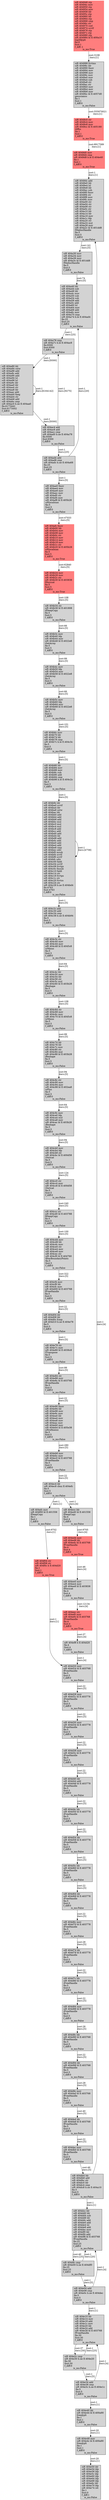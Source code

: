 digraph "" {
	node [label="\N",
		shape=record,
		style=filled
	];
	"BB <sift> 0x404948 - 0x404984 type: bl"	[color="#ff7e7e",
		label="sift 404948 stp  
\lsift 40494c mov  
\lsift 404950 stp  
\lsift 404954 mov  
\lsift 404958 ldr  
\lsift 40495c stp  
\lsift 404960 \
ldr  
\lsift 404964 stp  
\lsift 404968 cmp  
\lsift 40496c str  
\lsift 404970 csel  
\lsift 404974 scvtf  
\lsift 404978 stp  
\lsift \
40497c stp  
\lsift 404980 stp  
\lsift 404984 bl E:400a10 
\llog2f@plt\lfin:0\lfout:1\lf_diff:-1\lis_ms:True"];
	"BB <sift> 0x404988 - 0x4049bc type: bl"	[label="sift 404988 fcvtms  
\lsift 40498c ldr  
\lsift 404990 fmov  
\lsift 404994 mov  
\lsift 404998 mov  
\lsift 40499c mov  
\lsift \
4049a0 mov  
\lsift 4049a4 sub  
\lsift 4049a8 str  
\lsift 4049ac str  
\lsift 4049b0 mov  
\lsift 4049b4 mov  
\lsift 4049b8 mov  
\lsift \
4049bc bl E:4057d0 
\lgaussianss\lfin:1\lfout:1\lf_diff:0\lis_ms:False"];
	"BB <sift> 0x404948 - 0x404984 type: bl" -> "BB <sift> 0x404988 - 0x4049bc type: bl"	[label="cost:3108\liters:[1]"];
	"BB <sift> 0x4049c0 - 0x4049cc type: bl"	[color="#ff7e7e",
		label="sift 4049c0 str  
\lsift 4049c4 mov  
\lsift 4049c8 mov  
\lsift 4049cc bl E:405180 
\ldiffss\lfin:1\lfout:1\lf_diff:0\lis_ms:True"];
	"BB <sift> 0x404988 - 0x4049bc type: bl" -> "BB <sift> 0x4049c0 - 0x4049cc type: bl"	[label="cost:555970021\liters:[1]"];
	"BB <sift> 0x4049d0 - 0x4049d8 type: b.le"	[color="#ff7e7e",
		label="sift 4049d0 mov  
\lsift 4049d4 cmp  
\lsift 4049d8 b.le E:404e40 \lfin:1\lfout:1\lf_diff:0\lis_ms:True"];
	"BB <sift> 0x4049c0 - 0x4049cc type: bl" -> "BB <sift> 0x4049d0 - 0x4049d8 type: b.le"	[label="cost:8917589\liters:[1]"];
	"BB <sift> 0x4049dc - 0x404a2c type: bl"	[label="sift 4049dc add  
\lsift 4049e0 ldr  
\lsift 4049e4 lsl  
\lsift 4049e8 ldr  
\lsift 4049ec sub  
\lsift 4049f0 fmov  
\lsift 4049f4 \
str  
\lsift 4049f8 mov  
\lsift 4049fc mov  
\lsift 404a00 str  
\lsift 404a04 str  
\lsift 404a08 str  
\lsift 404a0c str  
\lsift \
404a10 ldr  
\lsift 404a14 ldr  
\lsift 404a18 mov  
\lsift 404a1c ldp  
\lsift 404a20 str  
\lsift 404a24 mul  
\lsift 404a28 mov  
\lsift \
404a2c bl E:401dd8 
\lfMallocHandle\lfin:5\lfout:5\lf_diff:0\lis_ms:False"];
	"BB <sift> 0x4049d0 - 0x4049d8 type: b.le" -> "BB <sift> 0x4049dc - 0x404a2c type: bl"	[label="cost:1\liters:[1]"];
	"BB <sift> 0x404e40 - 0x404e44 type: bl"	[label="sift 404e40 ldr  
\lsift 404e44 bl E:400a90 
\lfree@plt\lfin:1\lfout:1\lf_diff:0\lis_ms:False"];
	"BB <sift> 0x404e48 - 0x404e4c type: bl"	[label="sift 404e48 mov  
\lsift 404e4c bl E:400a90 
\lfree@plt\lfin:1\lfout:1\lf_diff:0\lis_ms:False"];
	"BB <sift> 0x404e40 - 0x404e44 type: bl" -> "BB <sift> 0x404e48 - 0x404e4c type: bl"	[label="cost:20\liters:[1]"];
	"BB <sift> 0x404a30 - 0x404a3c type: bl"	[label="sift 404a30 mov  
\lsift 404a34 mov  
\lsift 404a38 mov  
\lsift 404a3c bl E:401dd8 
\lfMallocHandle\lfin:5\lfout:5\lf_diff:0\lis_\
ms:False"];
	"BB <sift> 0x4049dc - 0x404a2c type: bl" -> "BB <sift> 0x404a30 - 0x404a3c type: bl"	[label="cost:141\liters:[5]"];
	"BB <sift> 0x404a40 - 0x404a74 type: b.le"	[label="sift 404a40 ldr  
\lsift 404a44 sub  
\lsift 404a48 ldr  
\lsift 404a4c mov  
\lsift 404a50 sub  
\lsift 404a54 sub  
\lsift 404a58 \
add  
\lsift 404a5c add  
\lsift 404a60 lsl  
\lsift 404a64 mov  
\lsift 404a68 add  
\lsift 404a6c mov  
\lsift 404a70 cmp  
\lsift \
404a74 b.le E:404ad4 \lfin:25\lfout:25\lf_diff:0\lis_ms:False"];
	"BB <sift> 0x404a30 - 0x404a3c type: bl" -> "BB <sift> 0x404a40 - 0x404a74 type: b.le"	[label="cost:74\liters:[5]"];
	"BB <sift> 0x404a78 - 0x404a7c type: b.le"	[label="sift 404a78 cmp  
\lsift 404a7c b.le E:404ac8 \lfin:9300\lfout:9300\lf_diff:0\lis_ms:False"];
	"BB <sift> 0x404a40 - 0x404a74 type: b.le" -> "BB <sift> 0x404a78 - 0x404a7c type: b.le"	[label="cost:1\liters:[25]"];
	"BB <sift> 0x404ad4 - 0x404adc type: b.ne"	[label="sift 404ad4 add  
\lsift 404ad8 cmp  
\lsift 404adc b.ne E:404a68 \lfin:25\lfout:25\lf_diff:0\lis_ms:False"];
	"BB <sift> 0x404ad4 - 0x404adc type: b.ne" -> "BB <sift> 0x404a40 - 0x404a74 type: b.le"	[label="cost:1\liters:[20]"];
	"BB <sift> 0x404ae0 - 0x404af8 type: bl"	[label="sift 404ae0 fmov  
\lsift 404ae4 mov  
\lsift 404ae8 mov  
\lsift 404aec mov  
\lsift 404af0 str  
\lsift 404af4 mov  
\lsift 404af8 \
bl E:405b28 
\lsiftlocalmax\lfin:5\lfout:5\lf_diff:0\lis_ms:False"];
	"BB <sift> 0x404ad4 - 0x404adc type: b.ne" -> "BB <sift> 0x404ae0 - 0x404af8 type: bl"	[label="cost:1\liters:[5]"];
	"BB <sift> 0x404a80 - 0x404ac0 type: b.ne"	[label="sift 404a80 ldr  
\lsift 404a84 sxtw  
\lsift 404a88 add  
\lsift 404a8c add  
\lsift 404a90 add  
\lsift 404a94 lsl  
\lsift 404a98 \
lsl  
\lsift 404a9c ldr  
\lsift 404aa0 ldr  
\lsift 404aa4 str  
\lsift 404aa8 ldr  
\lsift 404aac add  
\lsift 404ab0 fneg  
\lsift \
404ab4 str  
\lsift 404ab8 add  
\lsift 404abc cmp  
\lsift 404ac0 b.ne E:404aa0 \lfin:6173442\lfout:6173442\lf_diff:0\lis_ms:False"];
	"BB <sift> 0x404a78 - 0x404a7c type: b.le" -> "BB <sift> 0x404a80 - 0x404ac0 type: b.ne"	[label="cost:1\liters:[9300]"];
	"BB <sift> 0x404ac4 - 0x404ad0 type: b.ne"	[label="sift 404ac4 add  
\lsift 404ac8 add  
\lsift 404acc cmp  
\lsift 404ad0 b.ne E:404a78 \lfin:9300\lfout:9300\lf_diff:0\lis_ms:False"];
	"BB <sift> 0x404ac4 - 0x404ad0 type: b.ne" -> "BB <sift> 0x404ad4 - 0x404adc type: b.ne"	[label="cost:1\liters:[25]"];
	"BB <sift> 0x404ac4 - 0x404ad0 type: b.ne" -> "BB <sift> 0x404a78 - 0x404a7c type: b.le"	[label="cost:1\liters:[9275]"];
	"BB <sift> 0x404a80 - 0x404ac0 type: b.ne" -> "BB <sift> 0x404ac4 - 0x404ad0 type: b.ne"	[label="cost:1\liters:[9300]"];
	"BB <sift> 0x404a80 - 0x404ac0 type: b.ne" -> "BB <sift> 0x404a80 - 0x404ac0 type: b.ne"	[label="cost:1\liters:[6164142]"];
	"BB <sift> 0x404afc - 0x404b20 type: bl"	[color="#ff7e7e",
		label="sift 404afc fmov  
\lsift 404b00 ldr  
\lsift 404b04 mov  
\lsift 404b08 mov  
\lsift 404b0c str  
\lsift 404b10 mov  
\lsift 404b14 \
mov  
\lsift 404b18 mov  
\lsift 404b1c str  
\lsift 404b20 bl E:405b28 
\lsiftlocalmax\lfin:5\lfout:5\lf_diff:0\lis_ms:True"];
	"BB <sift> 0x404ae0 - 0x404af8 type: bl" -> "BB <sift> 0x404afc - 0x404b20 type: bl"	[label="cost:47033\liters:[5]"];
	"BB <sift> 0x404b24 - 0x404b30 type: bl"	[color="#ff7e7e",
		label="sift 404b24 mov  
\lsift 404b28 mov  
\lsift 404b2c str  
\lsift 404b30 bl E:403838 
\lfHorzcat\lfin:5\lfout:5\lf_diff:0\lis_ms:\
True"];
	"BB <sift> 0x404afc - 0x404b20 type: bl" -> "BB <sift> 0x404b24 - 0x404b30 type: bl"	[label="cost:62840\liters:[5]"];
	"BB <sift> 0x404b34 - 0x404b38 type: bl"	[label="sift 404b34 str  
\lsift 404b38 bl E:401808 
\lifDeepCopy\lfin:5\lfout:5\lf_diff:0\lis_ms:False"];
	"BB <sift> 0x404b24 - 0x404b30 type: bl" -> "BB <sift> 0x404b34 - 0x404b38 type: bl"	[label="cost:108\liters:[5]"];
	"BB <sift> 0x404b3c - 0x404b48 type: bl"	[label="sift 404b3c mov  
\lsift 404b40 ldp  
\lsift 404b44 mov  
\lsift 404b48 bl E:4022e8 
\liSetArray\lfin:5\lfout:5\lf_diff:0\lis_ms:\
False"];
	"BB <sift> 0x404b34 - 0x404b38 type: bl" -> "BB <sift> 0x404b3c - 0x404b48 type: bl"	[label="cost:66\liters:[5]"];
	"BB <sift> 0x404b4c - 0x404b58 type: bl"	[label="sift 404b4c mov  
\lsift 404b50 ldp  
\lsift 404b54 mov  
\lsift 404b58 bl E:4022e8 
\liSetArray\lfin:5\lfout:5\lf_diff:0\lis_ms:\
False"];
	"BB <sift> 0x404b3c - 0x404b48 type: bl" -> "BB <sift> 0x404b4c - 0x404b58 type: bl"	[label="cost:99\liters:[5]"];
	"BB <sift> 0x404b5c - 0x404b68 type: bl"	[label="sift 404b5c mov  
\lsift 404b60 ldp  
\lsift 404b64 mov  
\lsift 404b68 bl E:4022e8 
\liSetArray\lfin:5\lfout:5\lf_diff:0\lis_ms:\
False"];
	"BB <sift> 0x404b4c - 0x404b58 type: bl" -> "BB <sift> 0x404b5c - 0x404b68 type: bl"	[label="cost:66\liters:[5]"];
	"BB <sift> 0x404b6c - 0x404b7c type: b.le"	[label="sift 404b6c mov  
\lsift 404b70 ldr  
\lsift 404b74 ldr  
\lsift 404b78 cmp  
\lsift 404b7c b.le E:404c3c \lfin:5\lfout:5\lf_diff:\
0\lis_ms:False"];
	"BB <sift> 0x404b5c - 0x404b68 type: bl" -> "BB <sift> 0x404b6c - 0x404b7c type: b.le"	[label="cost:101\liters:[5]"];
	"BB <sift> 0x404b80 - 0x404b98 type: b.le"	[label="sift 404b80 ldr  
\lsift 404b84 mov  
\lsift 404b88 mov  
\lsift 404b8c sub  
\lsift 404b90 add  
\lsift 404b94 cmp  
\lsift 404b98 \
b.le E:404c2c \lfin:5\lfout:5\lf_diff:0\lis_ms:False"];
	"BB <sift> 0x404b6c - 0x404b7c type: b.le" -> "BB <sift> 0x404b80 - 0x404b98 type: b.le"	[label="cost:1\liters:[5]"];
	"BB <sift> 0x404c3c - 0x404c48 type: bl"	[label="sift 404c3c str  
\lsift 404c40 mov  
\lsift 404c44 mov  
\lsift 404c48 bl E:4045c8 
\lisMinus\lfin:5\lfout:5\lf_diff:0\lis_ms:False"];
	"BB <sift> 0x404c4c - 0x404c60 type: bl"	[label="sift 404c4c ldr  
\lsift 404c50 mov  
\lsift 404c54 ldr  
\lsift 404c58 str  
\lsift 404c5c mul  
\lsift 404c60 bl E:403b28 
\liReshape\lfin:\
5\lfout:5\lf_diff:0\lis_ms:False"];
	"BB <sift> 0x404c3c - 0x404c48 type: bl" -> "BB <sift> 0x404c4c - 0x404c60 type: bl"	[label="cost:64\liters:[5]"];
	"BB <sift> 0x404b9c - 0x404c28 type: b.ne"	[label="sift 404b9c ldr  
\lsift 404ba0 scvtf  
\lsift 404ba4 ldr  
\lsift 404ba8 sxtw  
\lsift 404bac ldr  
\lsift 404bb0 add  
\lsift \
404bb4 add  
\lsift 404bb8 add  
\lsift 404bbc mul  
\lsift 404bc0 mul  
\lsift 404bc4 mul  
\lsift 404bc8 add  
\lsift 404bcc add  
\lsift \
404bd0 add  
\lsift 404bd4 ldr  
\lsift 404bd8 add  
\lsift 404bdc add  
\lsift 404be0 add  
\lsift 404be4 add  
\lsift 404be8 cmp  
\lsift \
404bec sdiv  
\lsift 404bf0 msub  
\lsift 404bf4 scvtf  
\lsift 404bf8 scvtf  
\lsift 404bfc sdiv  
\lsift 404c00 fadd  
\lsift \
404c04 scvtf  
\lsift 404c08 fcvtps  
\lsift 404c0c fmsub  
\lsift 404c10 fadd  
\lsift 404c14 str  
\lsift 404c18 fcvtps  
\lsift \
404c1c str  
\lsift 404c20 fcvtzs  
\lsift 404c24 str  
\lsift 404c28 b.ne E:404bd4 \lfin:4763\lfout:4763\lf_diff:0\lis_ms:False"];
	"BB <sift> 0x404b80 - 0x404b98 type: b.le" -> "BB <sift> 0x404b9c - 0x404c28 type: b.ne"	[label="cost:1\liters:[5]"];
	"BB <sift> 0x404c2c - 0x404c38 type: b.ne"	[label="sift 404c2c add  
\lsift 404c30 add  
\lsift 404c34 cmp  
\lsift 404c38 b.ne E:404b94 \lfin:5\lfout:5\lf_diff:0\lis_ms:False"];
	"BB <sift> 0x404c2c - 0x404c38 type: b.ne" -> "BB <sift> 0x404c3c - 0x404c48 type: bl"	[label="cost:1\liters:[5]"];
	"BB <sift> 0x404b9c - 0x404c28 type: b.ne" -> "BB <sift> 0x404c2c - 0x404c38 type: b.ne"	[label="cost:1\liters:[5]"];
	"BB <sift> 0x404b9c - 0x404c28 type: b.ne" -> "BB <sift> 0x404b9c - 0x404c28 type: b.ne"	[label="cost:1\liters:[4758]"];
	"BB <sift> 0x404c64 - 0x404c70 type: bl"	[label="sift 404c64 str  
\lsift 404c68 mov  
\lsift 404c6c mov  
\lsift 404c70 bl E:4045c8 
\lisMinus\lfin:5\lfout:5\lf_diff:0\lis_ms:False"];
	"BB <sift> 0x404c4c - 0x404c60 type: bl" -> "BB <sift> 0x404c64 - 0x404c70 type: bl"	[label="cost:108\liters:[5]"];
	"BB <sift> 0x404c74 - 0x404c88 type: bl"	[label="sift 404c74 ldr  
\lsift 404c78 ldr  
\lsift 404c7c mov  
\lsift 404c80 str  
\lsift 404c84 mul  
\lsift 404c88 bl E:403b28 
\liReshape\lfin:\
5\lfout:5\lf_diff:0\lis_ms:False"];
	"BB <sift> 0x404c64 - 0x404c70 type: bl" -> "BB <sift> 0x404c74 - 0x404c88 type: bl"	[label="cost:99\liters:[5]"];
	"BB <sift> 0x404c8c - 0x404c98 type: bl"	[label="sift 404c8c str  
\lsift 404c90 mov  
\lsift 404c94 mov  
\lsift 404c98 bl E:402ea8 
\lisPlus\lfin:5\lfout:5\lf_diff:0\lis_ms:False"];
	"BB <sift> 0x404c74 - 0x404c88 type: bl" -> "BB <sift> 0x404c8c - 0x404c98 type: bl"	[label="cost:94\liters:[5]"];
	"BB <sift> 0x404c9c - 0x404cac type: bl"	[label="sift 404c9c mov  
\lsift 404ca0 ldp  
\lsift 404ca4 mul  
\lsift 404ca8 mov  
\lsift 404cac bl E:403b28 
\liReshape\lfin:5\lfout:\
5\lf_diff:0\lis_ms:False"];
	"BB <sift> 0x404c8c - 0x404c98 type: bl" -> "BB <sift> 0x404c9c - 0x404cac type: bl"	[label="cost:64\liters:[5]"];
	"BB <sift> 0x404cb0 - 0x404cbc type: bl"	[label="sift 404cb0 mov  
\lsift 404cb4 ldp  
\lsift 404cb8 str  
\lsift 404cbc bl E:400d58 
\liVertcat\lfin:5\lfout:5\lf_diff:0\lis_ms:\
False"];
	"BB <sift> 0x404c9c - 0x404cac type: bl" -> "BB <sift> 0x404cb0 - 0x404cbc type: bl"	[label="cost:94\liters:[5]"];
	"BB <sift> 0x404cc0 - 0x404cc8 type: bl"	[label="sift 404cc0 str  
\lsift 404cc4 mov  
\lsift 404cc8 bl E:400d58 
\liVertcat\lfin:5\lfout:5\lf_diff:0\lis_ms:False"];
	"BB <sift> 0x404cb0 - 0x404cbc type: bl" -> "BB <sift> 0x404cc0 - 0x404cc8 type: bl"	[label="cost:124\liters:[5]"];
	"BB <sift> 0x404ccc - 0x404cd0 type: bl"	[label="sift 404ccc str  
\lsift 404cd0 bl E:403788 
\lfiDeepCopy\lfin:5\lfout:5\lf_diff:0\lis_ms:False"];
	"BB <sift> 0x404cc0 - 0x404cc8 type: bl" -> "BB <sift> 0x404ccc - 0x404cd0 type: bl"	[label="cost:240\liters:[5]"];
	"BB <sift> 0x404cd4 - 0x404cf0 type: bl"	[label="sift 404cd4 mov  
\lsift 404cd8 ldr  
\lsift 404cdc mov  
\lsift 404ce0 str  
\lsift 404ce4 mov  
\lsift 404ce8 mov  
\lsift 404cec \
str  
\lsift 404cf0 bl E:404760 
\lfilterBoundaryPoints\lfin:5\lfout:5\lf_diff:0\lis_ms:False"];
	"BB <sift> 0x404ccc - 0x404cd0 type: bl" -> "BB <sift> 0x404cd4 - 0x404cf0 type: bl"	[label="cost:100\liters:[5]"];
	"BB <sift> 0x404cf4 - 0x404d00 type: bl"	[label="sift 404cf4 mov  
\lsift 404cf8 ldr  
\lsift 404cfc mov  
\lsift 404d00 bl E:403768 
\lfFreeHandle\lfin:5\lfout:5\lf_diff:0\lis_\
ms:False"];
	"BB <sift> 0x404cd4 - 0x404cf0 type: bl" -> "BB <sift> 0x404cf4 - 0x404d00 type: bl"	[label="cost:322\liters:[5]"];
	"BB <sift> 0x404d04 - 0x404d10 type: b.ne"	[label="sift 404d04 ldr  
\lsift 404d08 ldr  
\lsift 404d0c fcmp  
\lsift 404d10 b.ne E:404e78 \lfin:5\lfout:5\lf_diff:0\lis_ms:False"];
	"BB <sift> 0x404cf4 - 0x404d00 type: bl" -> "BB <sift> 0x404d04 - 0x404d10 type: b.ne"	[label="cost:22\liters:[5]"];
	"BB <sift> 0x404e78 - 0x404e80 type: bl"	[label="sift 404e78 str  
\lsift 404e7c mov  
\lsift 404e80 bl E:4036c8 
\lfTranspose\lfin:5\lfout:5\lf_diff:0\lis_ms:False"];
	"BB <sift> 0x404d04 - 0x404d10 type: b.ne" -> "BB <sift> 0x404e78 - 0x404e80 type: bl"	[label="cost:1\liters:[5]"];
	"BB <sift> 0x404e84 - 0x404e8c type: bl"	[label="sift 404e84 str  
\lsift 404e88 mov  
\lsift 404e8c bl E:403768 
\lfFreeHandle\lfin:5\lfout:5\lf_diff:0\lis_ms:False"];
	"BB <sift> 0x404e78 - 0x404e80 type: bl" -> "BB <sift> 0x404e84 - 0x404e8c type: bl"	[label="cost:99\liters:[5]"];
	"BB <sift> 0x404d20 - 0x404d24 type: bl"	[label="sift 404d20 mov  
\lsift 404d24 bl E:403768 
\lfFreeHandle\lfin:5\lfout:5\lf_diff:0\lis_ms:False"];
	"BB <sift> 0x404d28 - 0x404d2c type: bl"	[label="sift 404d28 mov  
\lsift 404d2c bl E:403778 
\liFreeHandle\lfin:5\lfout:5\lf_diff:0\lis_ms:False"];
	"BB <sift> 0x404d20 - 0x404d24 type: bl" -> "BB <sift> 0x404d28 - 0x404d2c type: bl"	[label="cost:22\liters:[5]"];
	"BB <sift> 0x404d30 - 0x404d34 type: bl"	[label="sift 404d30 mov  
\lsift 404d34 bl E:403778 
\liFreeHandle\lfin:5\lfout:5\lf_diff:0\lis_ms:False"];
	"BB <sift> 0x404d28 - 0x404d2c type: bl" -> "BB <sift> 0x404d30 - 0x404d34 type: bl"	[label="cost:22\liters:[5]"];
	"BB <sift> 0x404d38 - 0x404d3c type: bl"	[label="sift 404d38 mov  
\lsift 404d3c bl E:403778 
\liFreeHandle\lfin:5\lfout:5\lf_diff:0\lis_ms:False"];
	"BB <sift> 0x404d30 - 0x404d34 type: bl" -> "BB <sift> 0x404d38 - 0x404d3c type: bl"	[label="cost:22\liters:[5]"];
	"BB <sift> 0x404d40 - 0x404d48 type: bl"	[label="sift 404d40 ldr  
\lsift 404d44 add  
\lsift 404d48 bl E:403778 
\liFreeHandle\lfin:5\lfout:5\lf_diff:0\lis_ms:False"];
	"BB <sift> 0x404d38 - 0x404d3c type: bl" -> "BB <sift> 0x404d40 - 0x404d48 type: bl"	[label="cost:22\liters:[5]"];
	"BB <sift> 0x404d4c - 0x404d50 type: bl"	[label="sift 404d4c ldr  
\lsift 404d50 bl E:403778 
\liFreeHandle\lfin:5\lfout:5\lf_diff:0\lis_ms:False"];
	"BB <sift> 0x404d40 - 0x404d48 type: bl" -> "BB <sift> 0x404d4c - 0x404d50 type: bl"	[label="cost:22\liters:[5]"];
	"BB <sift> 0x404d54 - 0x404d58 type: bl"	[label="sift 404d54 ldr  
\lsift 404d58 bl E:403778 
\liFreeHandle\lfin:5\lfout:5\lf_diff:0\lis_ms:False"];
	"BB <sift> 0x404d4c - 0x404d50 type: bl" -> "BB <sift> 0x404d54 - 0x404d58 type: bl"	[label="cost:22\liters:[5]"];
	"BB <sift> 0x404d5c - 0x404d60 type: bl"	[label="sift 404d5c ldr  
\lsift 404d60 bl E:403778 
\liFreeHandle\lfin:5\lfout:5\lf_diff:0\lis_ms:False"];
	"BB <sift> 0x404d54 - 0x404d58 type: bl" -> "BB <sift> 0x404d5c - 0x404d60 type: bl"	[label="cost:22\liters:[5]"];
	"BB <sift> 0x404d64 - 0x404d68 type: bl"	[label="sift 404d64 ldr  
\lsift 404d68 bl E:403778 
\liFreeHandle\lfin:5\lfout:5\lf_diff:0\lis_ms:False"];
	"BB <sift> 0x404d5c - 0x404d60 type: bl" -> "BB <sift> 0x404d64 - 0x404d68 type: bl"	[label="cost:22\liters:[5]"];
	"BB <sift> 0x404d6c - 0x404d70 type: bl"	[label="sift 404d6c mov  
\lsift 404d70 bl E:403778 
\liFreeHandle\lfin:5\lfout:5\lf_diff:0\lis_ms:False"];
	"BB <sift> 0x404d64 - 0x404d68 type: bl" -> "BB <sift> 0x404d6c - 0x404d70 type: bl"	[label="cost:22\liters:[5]"];
	"BB <sift> 0x404d74 - 0x404d78 type: bl"	[label="sift 404d74 ldr  
\lsift 404d78 bl E:403778 
\liFreeHandle\lfin:5\lfout:5\lf_diff:0\lis_ms:False"];
	"BB <sift> 0x404d6c - 0x404d70 type: bl" -> "BB <sift> 0x404d74 - 0x404d78 type: bl"	[label="cost:28\liters:[5]"];
	"BB <sift> 0x404d7c - 0x404d80 type: bl"	[label="sift 404d7c ldr  
\lsift 404d80 bl E:403778 
\liFreeHandle\lfin:5\lfout:5\lf_diff:0\lis_ms:False"];
	"BB <sift> 0x404d74 - 0x404d78 type: bl" -> "BB <sift> 0x404d7c - 0x404d80 type: bl"	[label="cost:22\liters:[5]"];
	"BB <sift> 0x404d84 - 0x404d88 type: bl"	[label="sift 404d84 mov  
\lsift 404d88 bl E:403778 
\liFreeHandle\lfin:5\lfout:5\lf_diff:0\lis_ms:False"];
	"BB <sift> 0x404d7c - 0x404d80 type: bl" -> "BB <sift> 0x404d84 - 0x404d88 type: bl"	[label="cost:22\liters:[5]"];
	"BB <sift> 0x404d8c - 0x404d90 type: bl"	[label="sift 404d8c ldr  
\lsift 404d90 bl E:403768 
\lfFreeHandle\lfin:5\lfout:5\lf_diff:0\lis_ms:False"];
	"BB <sift> 0x404d84 - 0x404d88 type: bl" -> "BB <sift> 0x404d8c - 0x404d90 type: bl"	[label="cost:28\liters:[5]"];
	"BB <sift> 0x404d94 - 0x404d98 type: bl"	[label="sift 404d94 ldr  
\lsift 404d98 bl E:403768 
\lfFreeHandle\lfin:5\lfout:5\lf_diff:0\lis_ms:False"];
	"BB <sift> 0x404d8c - 0x404d90 type: bl" -> "BB <sift> 0x404d94 - 0x404d98 type: bl"	[label="cost:22\liters:[5]"];
	"BB <sift> 0x404d9c - 0x404da0 type: bl"	[label="sift 404d9c mov  
\lsift 404da0 bl E:403768 
\lfFreeHandle\lfin:5\lfout:5\lf_diff:0\lis_ms:False"];
	"BB <sift> 0x404d94 - 0x404d98 type: bl" -> "BB <sift> 0x404d9c - 0x404da0 type: bl"	[label="cost:28\liters:[5]"];
	"BB <sift> 0x404da4 - 0x404da8 type: bl"	[label="sift 404da4 ldr  
\lsift 404da8 bl E:403768 
\lfFreeHandle\lfin:5\lfout:5\lf_diff:0\lis_ms:False"];
	"BB <sift> 0x404d9c - 0x404da0 type: bl" -> "BB <sift> 0x404da4 - 0x404da8 type: bl"	[label="cost:40\liters:[5]"];
	"BB <sift> 0x404dac - 0x404db0 type: bl"	[label="sift 404dac mov  
\lsift 404db0 bl E:403768 
\lfFreeHandle\lfin:5\lfout:5\lf_diff:0\lis_ms:False"];
	"BB <sift> 0x404da4 - 0x404da8 type: bl" -> "BB <sift> 0x404dac - 0x404db0 type: bl"	[label="cost:22\liters:[5]"];
	"BB <sift> 0x404db4 - 0x404dc8 type: b.ne"	[label="sift 404db4 ldr  
\lsift 404db8 add  
\lsift 404dbc str  
\lsift 404dc0 ldr  
\lsift 404dc4 cmp  
\lsift 404dc8 b.ne E:404a10 \lfin:\
5\lfout:5\lf_diff:0\lis_ms:False"];
	"BB <sift> 0x404dac - 0x404db0 type: bl" -> "BB <sift> 0x404db4 - 0x404dc8 type: b.ne"	[label="cost:46\liters:[5]"];
	"BB <sift> 0x404db4 - 0x404dc8 type: b.ne" -> "BB <sift> 0x4049dc - 0x404a2c type: bl"	[label="cost:1\liters:[4]"];
	"BB <sift> 0x404dcc - 0x404df8 type: bl"	[label="sift 404dcc ldr  
\lsift 404dd0 ldr  
\lsift 404dd4 sub  
\lsift 404dd8 ldr  
\lsift 404ddc add  
\lsift 404de0 add  
\lsift 404de4 \
lsl  
\lsift 404de8 add  
\lsift 404dec mov  
\lsift 404df0 ldr  
\lsift 404df4 add  
\lsift 404df8 bl E:403768 
\lfFreeHandle\lfin:\
25\lfout:25\lf_diff:0\lis_ms:False"];
	"BB <sift> 0x404db4 - 0x404dc8 type: b.ne" -> "BB <sift> 0x404dcc - 0x404df8 type: bl"	[label="cost:1\liters:[1]"];
	"BB <sift> 0x404dfc - 0x404e00 type: b.ne"	[label="sift 404dfc cmp  
\lsift 404e00 b.ne E:404df0 \lfin:25\lfout:25\lf_diff:0\lis_ms:False"];
	"BB <sift> 0x404dcc - 0x404df8 type: bl" -> "BB <sift> 0x404dfc - 0x404e00 type: b.ne"	[label="cost:40\liters:[25]"];
	"BB <sift> 0x404dfc - 0x404e00 type: b.ne" -> "BB <sift> 0x404dcc - 0x404df8 type: bl"	[label="cost:1\liters:[20]"];
	"BB <sift> 0x404e04 - 0x404e0c type: b.ne"	[label="sift 404e04 add  
\lsift 404e08 cmp  
\lsift 404e0c b.ne E:404dec \lfin:5\lfout:5\lf_diff:0\lis_ms:False"];
	"BB <sift> 0x404dfc - 0x404e00 type: b.ne" -> "BB <sift> 0x404e04 - 0x404e0c type: b.ne"	[label="cost:1\liters:[5]"];
	"BB <sift> 0x404e04 - 0x404e0c type: b.ne" -> "BB <sift> 0x404dcc - 0x404df8 type: bl"	[label="cost:1\liters:[4]"];
	"BB <sift> 0x404e10 - 0x404e28 type: bl"	[label="sift 404e10 ldr  
\lsift 404e14 mov  
\lsift 404e18 add  
\lsift 404e1c mov  
\lsift 404e20 ldr  
\lsift 404e24 add  
\lsift 404e28 \
bl E:403768 
\lfFreeHandle\lfin:30\lfout:30\lf_diff:0\lis_ms:False"];
	"BB <sift> 0x404e04 - 0x404e0c type: b.ne" -> "BB <sift> 0x404e10 - 0x404e28 type: bl"	[label="cost:1\liters:[1]"];
	"BB <sift> 0x404e2c - 0x404e30 type: b.ne"	[label="sift 404e2c cmp  
\lsift 404e30 b.ne E:404e20 \lfin:30\lfout:30\lf_diff:0\lis_ms:False"];
	"BB <sift> 0x404e10 - 0x404e28 type: bl" -> "BB <sift> 0x404e2c - 0x404e30 type: b.ne"	[label="cost:37\liters:[30]"];
	"BB <sift> 0x404e2c - 0x404e30 type: b.ne" -> "BB <sift> 0x404e10 - 0x404e28 type: bl"	[label="cost:1\liters:[25]"];
	"BB <sift> 0x404e34 - 0x404e3c type: b.ne"	[label="sift 404e34 add  
\lsift 404e38 cmp  
\lsift 404e3c b.ne E:404e1c \lfin:5\lfout:5\lf_diff:0\lis_ms:False"];
	"BB <sift> 0x404e2c - 0x404e30 type: b.ne" -> "BB <sift> 0x404e34 - 0x404e3c type: b.ne"	[label="cost:1\liters:[5]"];
	"BB <sift> 0x404e34 - 0x404e3c type: b.ne" -> "BB <sift> 0x404e40 - 0x404e44 type: bl"	[label="cost:1\liters:[1]"];
	"BB <sift> 0x404e34 - 0x404e3c type: b.ne" -> "BB <sift> 0x404e10 - 0x404e28 type: bl"	[label="cost:1\liters:[4]"];
	"BB <sift> 0x404e50 - 0x404e74 type: ret"	[label="sift 404e50 ldr  
\lsift 404e54 ldp  
\lsift 404e58 ldp  
\lsift 404e5c ldp  
\lsift 404e60 ldp  
\lsift 404e64 ldp  
\lsift 404e68 \
ldp  
\lsift 404e6c ldr  
\lsift 404e70 ldp  
\lsift 404e74 ret  \lfin:1\lfout:0\lf_diff:1\lis_ms:False"];
	"BB <sift> 0x404e48 - 0x404e4c type: bl" -> "BB <sift> 0x404e50 - 0x404e74 type: ret"	[label="cost:20\liters:[1]"];
	"BB <sift> 0x404e90 - 0x404eb4 type: bl"	[label="sift 404e90 fmov  
\lsift 404e94 ldr  
\lsift 404e98 mov  
\lsift 404e9c mov  
\lsift 404ea0 ldr  
\lsift 404ea4 mov  
\lsift 404ea8 \
mov  
\lsift 404eac mov  
\lsift 404eb0 mov  
\lsift 404eb4 bl E:405e38 
\lsiftrefinemx\lfin:5\lfout:5\lf_diff:0\lis_ms:False"];
	"BB <sift> 0x404e84 - 0x404e8c type: bl" -> "BB <sift> 0x404e90 - 0x404eb4 type: bl"	[label="cost:22\liters:[5]"];
	"BB <sift> 0x404eb8 - 0x404ec0 type: bl"	[label="sift 404eb8 mov  
\lsift 404ebc mov  
\lsift 404ec0 bl E:403768 
\lfFreeHandle\lfin:5\lfout:5\lf_diff:0\lis_ms:False"];
	"BB <sift> 0x404e90 - 0x404eb4 type: bl" -> "BB <sift> 0x404eb8 - 0x404ec0 type: bl"	[label="cost:280\liters:[5]"];
	"BB <sift> 0x404ec4 - 0x404ec8 type: cbnz"	[label="sift 404ec4 ldr  
\lsift 404ec8 cbnz E:404efc \lfin:5\lfout:5\lf_diff:0\lis_ms:False"];
	"BB <sift> 0x404eb8 - 0x404ec0 type: bl" -> "BB <sift> 0x404ec4 - 0x404ec8 type: cbnz"	[label="cost:22\liters:[5]"];
	"BB <sift> 0x404efc - 0x404f00 type: bl"	[label="sift 404efc mov  
\lsift 404f00 bl E:401558 
\lfDeepCopy\lfin:1\lfout:1\lf_diff:0\lis_ms:False"];
	"BB <sift> 0x404ec4 - 0x404ec8 type: cbnz" -> "BB <sift> 0x404efc - 0x404f00 type: bl"	[label="cost:1\liters:[1]"];
	"BB <sift> 0x404ecc - 0x404ed0 type: bl"	[label="sift 404ecc ldr  
\lsift 404ed0 bl E:401558 
\lfDeepCopy\lfin:4\lfout:4\lf_diff:0\lis_ms:False"];
	"BB <sift> 0x404ec4 - 0x404ec8 type: cbnz" -> "BB <sift> 0x404ecc - 0x404ed0 type: bl"	[label="cost:1\liters:[4]"];
	"BB <sift> 0x404f04 - 0x404f0c type: b"	[color="#ff7e7e",
		label="sift 404f04 str  
\lsift 404f08 str  
\lsift 404f0c b E:404d20 \lfin:1\lfout:1\lf_diff:0\lis_ms:True"];
	"BB <sift> 0x404efc - 0x404f00 type: bl" -> "BB <sift> 0x404f04 - 0x404f0c type: b"	[label="cost:9702\liters:[1]"];
	"BB <sift> 0x404ed4 - 0x404edc type: bl"	[color="#ff7e7e",
		label="sift 404ed4 mov  
\lsift 404ed8 ldr  
\lsift 404edc bl E:403768 
\lfFreeHandle\lfin:4\lfout:4\lf_diff:0\lis_ms:True"];
	"BB <sift> 0x404ecc - 0x404ed0 type: bl" -> "BB <sift> 0x404ed4 - 0x404edc type: bl"	[label="cost:9705\liters:[4]"];
	"BB <sift> 0x404ee0 - 0x404ee8 type: bl"	[label="sift 404ee0 mov  
\lsift 404ee4 mov  
\lsift 404ee8 bl E:403838 
\lfHorzcat\lfin:4\lfout:4\lf_diff:0\lis_ms:False"];
	"BB <sift> 0x404ed4 - 0x404edc type: bl" -> "BB <sift> 0x404ee0 - 0x404ee8 type: bl"	[label="cost:46\liters:[4]"];
	"BB <sift> 0x404eec - 0x404ef4 type: bl"	[color="#ff7e7e",
		label="sift 404eec str  
\lsift 404ef0 mov  
\lsift 404ef4 bl E:403768 
\lfFreeHandle\lfin:4\lfout:4\lf_diff:0\lis_ms:True"];
	"BB <sift> 0x404ee0 - 0x404ee8 type: bl" -> "BB <sift> 0x404eec - 0x404ef4 type: bl"	[label="cost:12134\liters:[4]"];
	"BB <sift> 0x404ef8 - 0x404ef8 type: b"	[label="sift 404ef8 b E:404d20 \lfin:4\lfout:4\lf_diff:0\lis_ms:False"];
	"BB <sift> 0x404eec - 0x404ef4 type: bl" -> "BB <sift> 0x404ef8 - 0x404ef8 type: b"	[label="cost:37\liters:[4]"];
	"BB <sift> 0x404ef8 - 0x404ef8 type: b" -> "BB <sift> 0x404d20 - 0x404d24 type: bl"	[label="cost:1\liters:[4]"];
	"BB <sift> 0x404f04 - 0x404f0c type: b" -> "BB <sift> 0x404d20 - 0x404d24 type: bl"	[label="cost:1\liters:[1]"];
}
